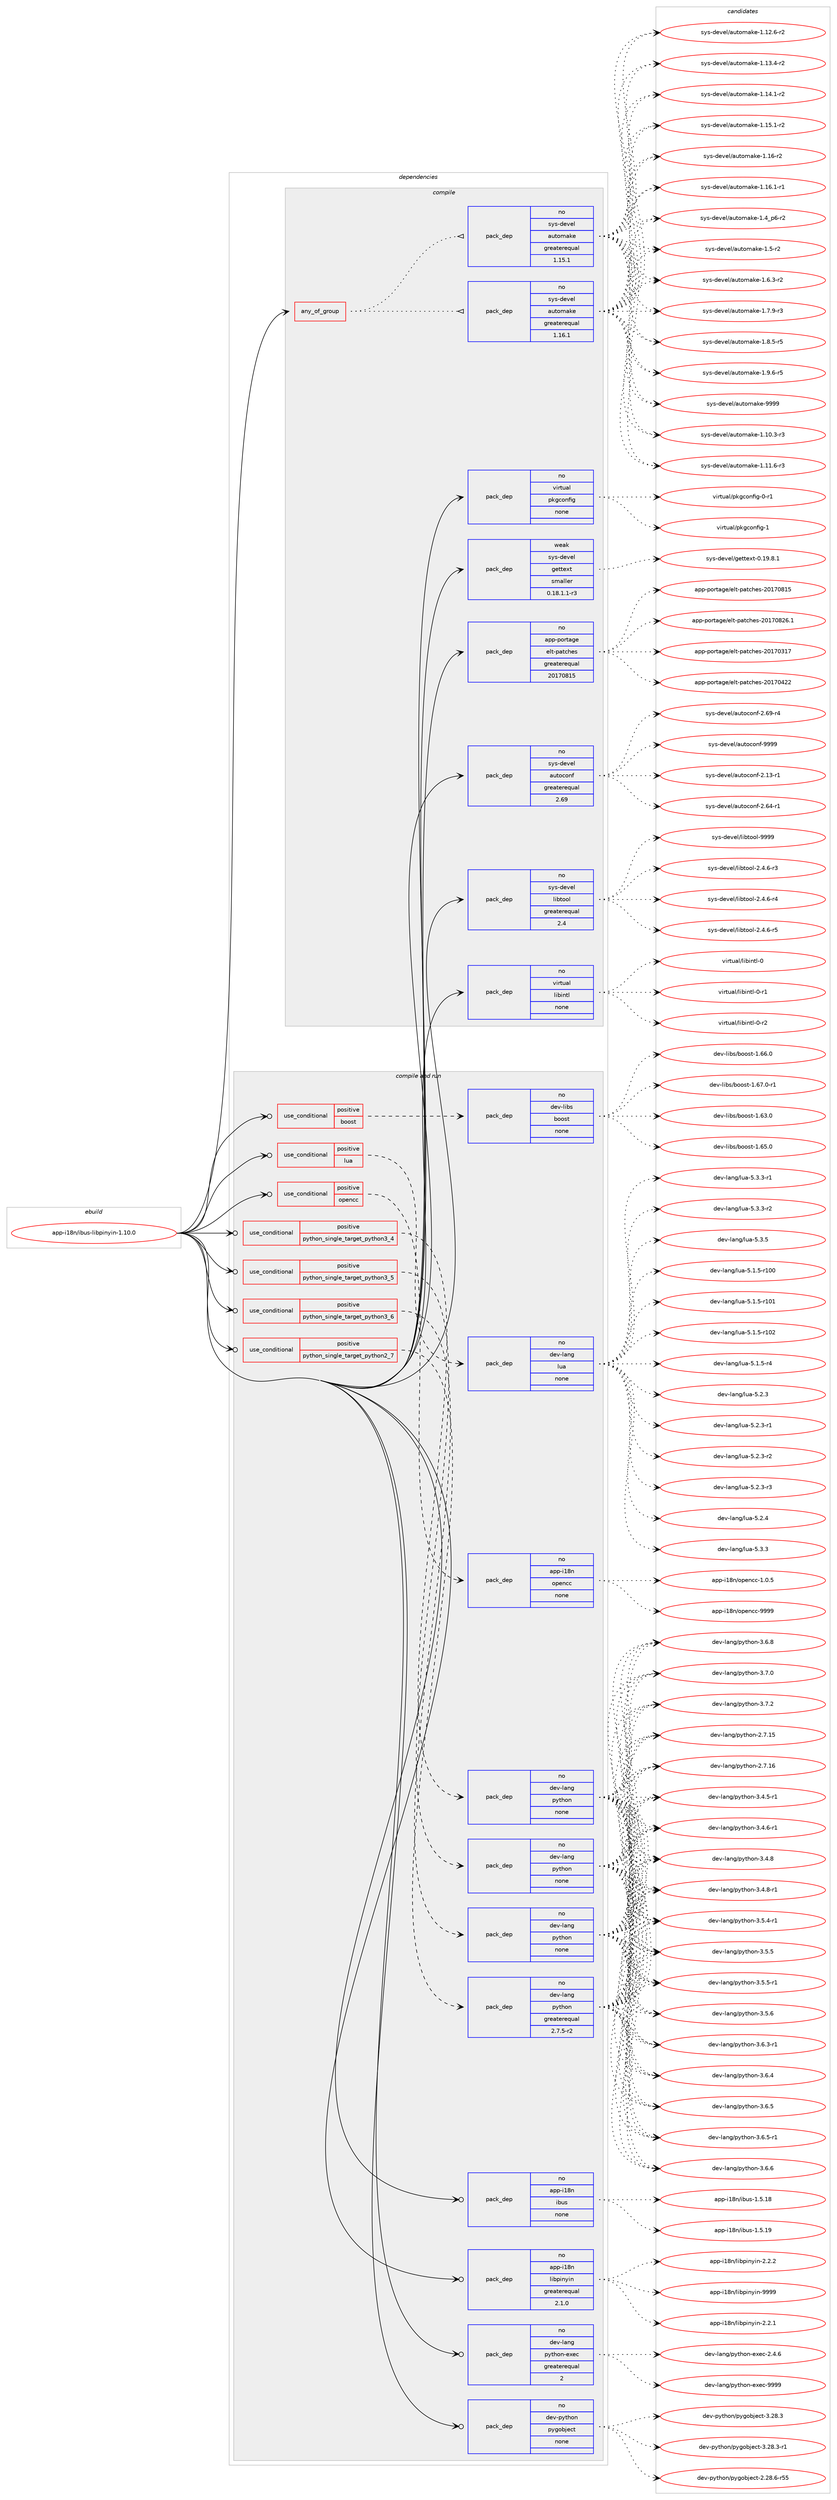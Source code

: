 digraph prolog {

# *************
# Graph options
# *************

newrank=true;
concentrate=true;
compound=true;
graph [rankdir=LR,fontname=Helvetica,fontsize=10,ranksep=1.5];#, ranksep=2.5, nodesep=0.2];
edge  [arrowhead=vee];
node  [fontname=Helvetica,fontsize=10];

# **********
# The ebuild
# **********

subgraph cluster_leftcol {
color=gray;
rank=same;
label=<<i>ebuild</i>>;
id [label="app-i18n/ibus-libpinyin-1.10.0", color=red, width=4, href="../app-i18n/ibus-libpinyin-1.10.0.svg"];
}

# ****************
# The dependencies
# ****************

subgraph cluster_midcol {
color=gray;
label=<<i>dependencies</i>>;
subgraph cluster_compile {
fillcolor="#eeeeee";
style=filled;
label=<<i>compile</i>>;
subgraph any19567 {
dependency1295055 [label=<<TABLE BORDER="0" CELLBORDER="1" CELLSPACING="0" CELLPADDING="4"><TR><TD CELLPADDING="10">any_of_group</TD></TR></TABLE>>, shape=none, color=red];subgraph pack922350 {
dependency1295056 [label=<<TABLE BORDER="0" CELLBORDER="1" CELLSPACING="0" CELLPADDING="4" WIDTH="220"><TR><TD ROWSPAN="6" CELLPADDING="30">pack_dep</TD></TR><TR><TD WIDTH="110">no</TD></TR><TR><TD>sys-devel</TD></TR><TR><TD>automake</TD></TR><TR><TD>greaterequal</TD></TR><TR><TD>1.16.1</TD></TR></TABLE>>, shape=none, color=blue];
}
dependency1295055:e -> dependency1295056:w [weight=20,style="dotted",arrowhead="oinv"];
subgraph pack922351 {
dependency1295057 [label=<<TABLE BORDER="0" CELLBORDER="1" CELLSPACING="0" CELLPADDING="4" WIDTH="220"><TR><TD ROWSPAN="6" CELLPADDING="30">pack_dep</TD></TR><TR><TD WIDTH="110">no</TD></TR><TR><TD>sys-devel</TD></TR><TR><TD>automake</TD></TR><TR><TD>greaterequal</TD></TR><TR><TD>1.15.1</TD></TR></TABLE>>, shape=none, color=blue];
}
dependency1295055:e -> dependency1295057:w [weight=20,style="dotted",arrowhead="oinv"];
}
id:e -> dependency1295055:w [weight=20,style="solid",arrowhead="vee"];
subgraph pack922352 {
dependency1295058 [label=<<TABLE BORDER="0" CELLBORDER="1" CELLSPACING="0" CELLPADDING="4" WIDTH="220"><TR><TD ROWSPAN="6" CELLPADDING="30">pack_dep</TD></TR><TR><TD WIDTH="110">no</TD></TR><TR><TD>app-portage</TD></TR><TR><TD>elt-patches</TD></TR><TR><TD>greaterequal</TD></TR><TR><TD>20170815</TD></TR></TABLE>>, shape=none, color=blue];
}
id:e -> dependency1295058:w [weight=20,style="solid",arrowhead="vee"];
subgraph pack922353 {
dependency1295059 [label=<<TABLE BORDER="0" CELLBORDER="1" CELLSPACING="0" CELLPADDING="4" WIDTH="220"><TR><TD ROWSPAN="6" CELLPADDING="30">pack_dep</TD></TR><TR><TD WIDTH="110">no</TD></TR><TR><TD>sys-devel</TD></TR><TR><TD>autoconf</TD></TR><TR><TD>greaterequal</TD></TR><TR><TD>2.69</TD></TR></TABLE>>, shape=none, color=blue];
}
id:e -> dependency1295059:w [weight=20,style="solid",arrowhead="vee"];
subgraph pack922354 {
dependency1295060 [label=<<TABLE BORDER="0" CELLBORDER="1" CELLSPACING="0" CELLPADDING="4" WIDTH="220"><TR><TD ROWSPAN="6" CELLPADDING="30">pack_dep</TD></TR><TR><TD WIDTH="110">no</TD></TR><TR><TD>sys-devel</TD></TR><TR><TD>libtool</TD></TR><TR><TD>greaterequal</TD></TR><TR><TD>2.4</TD></TR></TABLE>>, shape=none, color=blue];
}
id:e -> dependency1295060:w [weight=20,style="solid",arrowhead="vee"];
subgraph pack922355 {
dependency1295061 [label=<<TABLE BORDER="0" CELLBORDER="1" CELLSPACING="0" CELLPADDING="4" WIDTH="220"><TR><TD ROWSPAN="6" CELLPADDING="30">pack_dep</TD></TR><TR><TD WIDTH="110">no</TD></TR><TR><TD>virtual</TD></TR><TR><TD>libintl</TD></TR><TR><TD>none</TD></TR><TR><TD></TD></TR></TABLE>>, shape=none, color=blue];
}
id:e -> dependency1295061:w [weight=20,style="solid",arrowhead="vee"];
subgraph pack922356 {
dependency1295062 [label=<<TABLE BORDER="0" CELLBORDER="1" CELLSPACING="0" CELLPADDING="4" WIDTH="220"><TR><TD ROWSPAN="6" CELLPADDING="30">pack_dep</TD></TR><TR><TD WIDTH="110">no</TD></TR><TR><TD>virtual</TD></TR><TR><TD>pkgconfig</TD></TR><TR><TD>none</TD></TR><TR><TD></TD></TR></TABLE>>, shape=none, color=blue];
}
id:e -> dependency1295062:w [weight=20,style="solid",arrowhead="vee"];
subgraph pack922357 {
dependency1295063 [label=<<TABLE BORDER="0" CELLBORDER="1" CELLSPACING="0" CELLPADDING="4" WIDTH="220"><TR><TD ROWSPAN="6" CELLPADDING="30">pack_dep</TD></TR><TR><TD WIDTH="110">weak</TD></TR><TR><TD>sys-devel</TD></TR><TR><TD>gettext</TD></TR><TR><TD>smaller</TD></TR><TR><TD>0.18.1.1-r3</TD></TR></TABLE>>, shape=none, color=blue];
}
id:e -> dependency1295063:w [weight=20,style="solid",arrowhead="vee"];
}
subgraph cluster_compileandrun {
fillcolor="#eeeeee";
style=filled;
label=<<i>compile and run</i>>;
subgraph cond352600 {
dependency1295064 [label=<<TABLE BORDER="0" CELLBORDER="1" CELLSPACING="0" CELLPADDING="4"><TR><TD ROWSPAN="3" CELLPADDING="10">use_conditional</TD></TR><TR><TD>positive</TD></TR><TR><TD>boost</TD></TR></TABLE>>, shape=none, color=red];
subgraph pack922358 {
dependency1295065 [label=<<TABLE BORDER="0" CELLBORDER="1" CELLSPACING="0" CELLPADDING="4" WIDTH="220"><TR><TD ROWSPAN="6" CELLPADDING="30">pack_dep</TD></TR><TR><TD WIDTH="110">no</TD></TR><TR><TD>dev-libs</TD></TR><TR><TD>boost</TD></TR><TR><TD>none</TD></TR><TR><TD></TD></TR></TABLE>>, shape=none, color=blue];
}
dependency1295064:e -> dependency1295065:w [weight=20,style="dashed",arrowhead="vee"];
}
id:e -> dependency1295064:w [weight=20,style="solid",arrowhead="odotvee"];
subgraph cond352601 {
dependency1295066 [label=<<TABLE BORDER="0" CELLBORDER="1" CELLSPACING="0" CELLPADDING="4"><TR><TD ROWSPAN="3" CELLPADDING="10">use_conditional</TD></TR><TR><TD>positive</TD></TR><TR><TD>lua</TD></TR></TABLE>>, shape=none, color=red];
subgraph pack922359 {
dependency1295067 [label=<<TABLE BORDER="0" CELLBORDER="1" CELLSPACING="0" CELLPADDING="4" WIDTH="220"><TR><TD ROWSPAN="6" CELLPADDING="30">pack_dep</TD></TR><TR><TD WIDTH="110">no</TD></TR><TR><TD>dev-lang</TD></TR><TR><TD>lua</TD></TR><TR><TD>none</TD></TR><TR><TD></TD></TR></TABLE>>, shape=none, color=blue];
}
dependency1295066:e -> dependency1295067:w [weight=20,style="dashed",arrowhead="vee"];
}
id:e -> dependency1295066:w [weight=20,style="solid",arrowhead="odotvee"];
subgraph cond352602 {
dependency1295068 [label=<<TABLE BORDER="0" CELLBORDER="1" CELLSPACING="0" CELLPADDING="4"><TR><TD ROWSPAN="3" CELLPADDING="10">use_conditional</TD></TR><TR><TD>positive</TD></TR><TR><TD>opencc</TD></TR></TABLE>>, shape=none, color=red];
subgraph pack922360 {
dependency1295069 [label=<<TABLE BORDER="0" CELLBORDER="1" CELLSPACING="0" CELLPADDING="4" WIDTH="220"><TR><TD ROWSPAN="6" CELLPADDING="30">pack_dep</TD></TR><TR><TD WIDTH="110">no</TD></TR><TR><TD>app-i18n</TD></TR><TR><TD>opencc</TD></TR><TR><TD>none</TD></TR><TR><TD></TD></TR></TABLE>>, shape=none, color=blue];
}
dependency1295068:e -> dependency1295069:w [weight=20,style="dashed",arrowhead="vee"];
}
id:e -> dependency1295068:w [weight=20,style="solid",arrowhead="odotvee"];
subgraph cond352603 {
dependency1295070 [label=<<TABLE BORDER="0" CELLBORDER="1" CELLSPACING="0" CELLPADDING="4"><TR><TD ROWSPAN="3" CELLPADDING="10">use_conditional</TD></TR><TR><TD>positive</TD></TR><TR><TD>python_single_target_python2_7</TD></TR></TABLE>>, shape=none, color=red];
subgraph pack922361 {
dependency1295071 [label=<<TABLE BORDER="0" CELLBORDER="1" CELLSPACING="0" CELLPADDING="4" WIDTH="220"><TR><TD ROWSPAN="6" CELLPADDING="30">pack_dep</TD></TR><TR><TD WIDTH="110">no</TD></TR><TR><TD>dev-lang</TD></TR><TR><TD>python</TD></TR><TR><TD>greaterequal</TD></TR><TR><TD>2.7.5-r2</TD></TR></TABLE>>, shape=none, color=blue];
}
dependency1295070:e -> dependency1295071:w [weight=20,style="dashed",arrowhead="vee"];
}
id:e -> dependency1295070:w [weight=20,style="solid",arrowhead="odotvee"];
subgraph cond352604 {
dependency1295072 [label=<<TABLE BORDER="0" CELLBORDER="1" CELLSPACING="0" CELLPADDING="4"><TR><TD ROWSPAN="3" CELLPADDING="10">use_conditional</TD></TR><TR><TD>positive</TD></TR><TR><TD>python_single_target_python3_4</TD></TR></TABLE>>, shape=none, color=red];
subgraph pack922362 {
dependency1295073 [label=<<TABLE BORDER="0" CELLBORDER="1" CELLSPACING="0" CELLPADDING="4" WIDTH="220"><TR><TD ROWSPAN="6" CELLPADDING="30">pack_dep</TD></TR><TR><TD WIDTH="110">no</TD></TR><TR><TD>dev-lang</TD></TR><TR><TD>python</TD></TR><TR><TD>none</TD></TR><TR><TD></TD></TR></TABLE>>, shape=none, color=blue];
}
dependency1295072:e -> dependency1295073:w [weight=20,style="dashed",arrowhead="vee"];
}
id:e -> dependency1295072:w [weight=20,style="solid",arrowhead="odotvee"];
subgraph cond352605 {
dependency1295074 [label=<<TABLE BORDER="0" CELLBORDER="1" CELLSPACING="0" CELLPADDING="4"><TR><TD ROWSPAN="3" CELLPADDING="10">use_conditional</TD></TR><TR><TD>positive</TD></TR><TR><TD>python_single_target_python3_5</TD></TR></TABLE>>, shape=none, color=red];
subgraph pack922363 {
dependency1295075 [label=<<TABLE BORDER="0" CELLBORDER="1" CELLSPACING="0" CELLPADDING="4" WIDTH="220"><TR><TD ROWSPAN="6" CELLPADDING="30">pack_dep</TD></TR><TR><TD WIDTH="110">no</TD></TR><TR><TD>dev-lang</TD></TR><TR><TD>python</TD></TR><TR><TD>none</TD></TR><TR><TD></TD></TR></TABLE>>, shape=none, color=blue];
}
dependency1295074:e -> dependency1295075:w [weight=20,style="dashed",arrowhead="vee"];
}
id:e -> dependency1295074:w [weight=20,style="solid",arrowhead="odotvee"];
subgraph cond352606 {
dependency1295076 [label=<<TABLE BORDER="0" CELLBORDER="1" CELLSPACING="0" CELLPADDING="4"><TR><TD ROWSPAN="3" CELLPADDING="10">use_conditional</TD></TR><TR><TD>positive</TD></TR><TR><TD>python_single_target_python3_6</TD></TR></TABLE>>, shape=none, color=red];
subgraph pack922364 {
dependency1295077 [label=<<TABLE BORDER="0" CELLBORDER="1" CELLSPACING="0" CELLPADDING="4" WIDTH="220"><TR><TD ROWSPAN="6" CELLPADDING="30">pack_dep</TD></TR><TR><TD WIDTH="110">no</TD></TR><TR><TD>dev-lang</TD></TR><TR><TD>python</TD></TR><TR><TD>none</TD></TR><TR><TD></TD></TR></TABLE>>, shape=none, color=blue];
}
dependency1295076:e -> dependency1295077:w [weight=20,style="dashed",arrowhead="vee"];
}
id:e -> dependency1295076:w [weight=20,style="solid",arrowhead="odotvee"];
subgraph pack922365 {
dependency1295078 [label=<<TABLE BORDER="0" CELLBORDER="1" CELLSPACING="0" CELLPADDING="4" WIDTH="220"><TR><TD ROWSPAN="6" CELLPADDING="30">pack_dep</TD></TR><TR><TD WIDTH="110">no</TD></TR><TR><TD>app-i18n</TD></TR><TR><TD>ibus</TD></TR><TR><TD>none</TD></TR><TR><TD></TD></TR></TABLE>>, shape=none, color=blue];
}
id:e -> dependency1295078:w [weight=20,style="solid",arrowhead="odotvee"];
subgraph pack922366 {
dependency1295079 [label=<<TABLE BORDER="0" CELLBORDER="1" CELLSPACING="0" CELLPADDING="4" WIDTH="220"><TR><TD ROWSPAN="6" CELLPADDING="30">pack_dep</TD></TR><TR><TD WIDTH="110">no</TD></TR><TR><TD>app-i18n</TD></TR><TR><TD>libpinyin</TD></TR><TR><TD>greaterequal</TD></TR><TR><TD>2.1.0</TD></TR></TABLE>>, shape=none, color=blue];
}
id:e -> dependency1295079:w [weight=20,style="solid",arrowhead="odotvee"];
subgraph pack922367 {
dependency1295080 [label=<<TABLE BORDER="0" CELLBORDER="1" CELLSPACING="0" CELLPADDING="4" WIDTH="220"><TR><TD ROWSPAN="6" CELLPADDING="30">pack_dep</TD></TR><TR><TD WIDTH="110">no</TD></TR><TR><TD>dev-lang</TD></TR><TR><TD>python-exec</TD></TR><TR><TD>greaterequal</TD></TR><TR><TD>2</TD></TR></TABLE>>, shape=none, color=blue];
}
id:e -> dependency1295080:w [weight=20,style="solid",arrowhead="odotvee"];
subgraph pack922368 {
dependency1295081 [label=<<TABLE BORDER="0" CELLBORDER="1" CELLSPACING="0" CELLPADDING="4" WIDTH="220"><TR><TD ROWSPAN="6" CELLPADDING="30">pack_dep</TD></TR><TR><TD WIDTH="110">no</TD></TR><TR><TD>dev-python</TD></TR><TR><TD>pygobject</TD></TR><TR><TD>none</TD></TR><TR><TD></TD></TR></TABLE>>, shape=none, color=blue];
}
id:e -> dependency1295081:w [weight=20,style="solid",arrowhead="odotvee"];
}
subgraph cluster_run {
fillcolor="#eeeeee";
style=filled;
label=<<i>run</i>>;
}
}

# **************
# The candidates
# **************

subgraph cluster_choices {
rank=same;
color=gray;
label=<<i>candidates</i>>;

subgraph choice922350 {
color=black;
nodesep=1;
choice11512111545100101118101108479711711611110997107101454946494846514511451 [label="sys-devel/automake-1.10.3-r3", color=red, width=4,href="../sys-devel/automake-1.10.3-r3.svg"];
choice11512111545100101118101108479711711611110997107101454946494946544511451 [label="sys-devel/automake-1.11.6-r3", color=red, width=4,href="../sys-devel/automake-1.11.6-r3.svg"];
choice11512111545100101118101108479711711611110997107101454946495046544511450 [label="sys-devel/automake-1.12.6-r2", color=red, width=4,href="../sys-devel/automake-1.12.6-r2.svg"];
choice11512111545100101118101108479711711611110997107101454946495146524511450 [label="sys-devel/automake-1.13.4-r2", color=red, width=4,href="../sys-devel/automake-1.13.4-r2.svg"];
choice11512111545100101118101108479711711611110997107101454946495246494511450 [label="sys-devel/automake-1.14.1-r2", color=red, width=4,href="../sys-devel/automake-1.14.1-r2.svg"];
choice11512111545100101118101108479711711611110997107101454946495346494511450 [label="sys-devel/automake-1.15.1-r2", color=red, width=4,href="../sys-devel/automake-1.15.1-r2.svg"];
choice1151211154510010111810110847971171161111099710710145494649544511450 [label="sys-devel/automake-1.16-r2", color=red, width=4,href="../sys-devel/automake-1.16-r2.svg"];
choice11512111545100101118101108479711711611110997107101454946495446494511449 [label="sys-devel/automake-1.16.1-r1", color=red, width=4,href="../sys-devel/automake-1.16.1-r1.svg"];
choice115121115451001011181011084797117116111109971071014549465295112544511450 [label="sys-devel/automake-1.4_p6-r2", color=red, width=4,href="../sys-devel/automake-1.4_p6-r2.svg"];
choice11512111545100101118101108479711711611110997107101454946534511450 [label="sys-devel/automake-1.5-r2", color=red, width=4,href="../sys-devel/automake-1.5-r2.svg"];
choice115121115451001011181011084797117116111109971071014549465446514511450 [label="sys-devel/automake-1.6.3-r2", color=red, width=4,href="../sys-devel/automake-1.6.3-r2.svg"];
choice115121115451001011181011084797117116111109971071014549465546574511451 [label="sys-devel/automake-1.7.9-r3", color=red, width=4,href="../sys-devel/automake-1.7.9-r3.svg"];
choice115121115451001011181011084797117116111109971071014549465646534511453 [label="sys-devel/automake-1.8.5-r5", color=red, width=4,href="../sys-devel/automake-1.8.5-r5.svg"];
choice115121115451001011181011084797117116111109971071014549465746544511453 [label="sys-devel/automake-1.9.6-r5", color=red, width=4,href="../sys-devel/automake-1.9.6-r5.svg"];
choice115121115451001011181011084797117116111109971071014557575757 [label="sys-devel/automake-9999", color=red, width=4,href="../sys-devel/automake-9999.svg"];
dependency1295056:e -> choice11512111545100101118101108479711711611110997107101454946494846514511451:w [style=dotted,weight="100"];
dependency1295056:e -> choice11512111545100101118101108479711711611110997107101454946494946544511451:w [style=dotted,weight="100"];
dependency1295056:e -> choice11512111545100101118101108479711711611110997107101454946495046544511450:w [style=dotted,weight="100"];
dependency1295056:e -> choice11512111545100101118101108479711711611110997107101454946495146524511450:w [style=dotted,weight="100"];
dependency1295056:e -> choice11512111545100101118101108479711711611110997107101454946495246494511450:w [style=dotted,weight="100"];
dependency1295056:e -> choice11512111545100101118101108479711711611110997107101454946495346494511450:w [style=dotted,weight="100"];
dependency1295056:e -> choice1151211154510010111810110847971171161111099710710145494649544511450:w [style=dotted,weight="100"];
dependency1295056:e -> choice11512111545100101118101108479711711611110997107101454946495446494511449:w [style=dotted,weight="100"];
dependency1295056:e -> choice115121115451001011181011084797117116111109971071014549465295112544511450:w [style=dotted,weight="100"];
dependency1295056:e -> choice11512111545100101118101108479711711611110997107101454946534511450:w [style=dotted,weight="100"];
dependency1295056:e -> choice115121115451001011181011084797117116111109971071014549465446514511450:w [style=dotted,weight="100"];
dependency1295056:e -> choice115121115451001011181011084797117116111109971071014549465546574511451:w [style=dotted,weight="100"];
dependency1295056:e -> choice115121115451001011181011084797117116111109971071014549465646534511453:w [style=dotted,weight="100"];
dependency1295056:e -> choice115121115451001011181011084797117116111109971071014549465746544511453:w [style=dotted,weight="100"];
dependency1295056:e -> choice115121115451001011181011084797117116111109971071014557575757:w [style=dotted,weight="100"];
}
subgraph choice922351 {
color=black;
nodesep=1;
choice11512111545100101118101108479711711611110997107101454946494846514511451 [label="sys-devel/automake-1.10.3-r3", color=red, width=4,href="../sys-devel/automake-1.10.3-r3.svg"];
choice11512111545100101118101108479711711611110997107101454946494946544511451 [label="sys-devel/automake-1.11.6-r3", color=red, width=4,href="../sys-devel/automake-1.11.6-r3.svg"];
choice11512111545100101118101108479711711611110997107101454946495046544511450 [label="sys-devel/automake-1.12.6-r2", color=red, width=4,href="../sys-devel/automake-1.12.6-r2.svg"];
choice11512111545100101118101108479711711611110997107101454946495146524511450 [label="sys-devel/automake-1.13.4-r2", color=red, width=4,href="../sys-devel/automake-1.13.4-r2.svg"];
choice11512111545100101118101108479711711611110997107101454946495246494511450 [label="sys-devel/automake-1.14.1-r2", color=red, width=4,href="../sys-devel/automake-1.14.1-r2.svg"];
choice11512111545100101118101108479711711611110997107101454946495346494511450 [label="sys-devel/automake-1.15.1-r2", color=red, width=4,href="../sys-devel/automake-1.15.1-r2.svg"];
choice1151211154510010111810110847971171161111099710710145494649544511450 [label="sys-devel/automake-1.16-r2", color=red, width=4,href="../sys-devel/automake-1.16-r2.svg"];
choice11512111545100101118101108479711711611110997107101454946495446494511449 [label="sys-devel/automake-1.16.1-r1", color=red, width=4,href="../sys-devel/automake-1.16.1-r1.svg"];
choice115121115451001011181011084797117116111109971071014549465295112544511450 [label="sys-devel/automake-1.4_p6-r2", color=red, width=4,href="../sys-devel/automake-1.4_p6-r2.svg"];
choice11512111545100101118101108479711711611110997107101454946534511450 [label="sys-devel/automake-1.5-r2", color=red, width=4,href="../sys-devel/automake-1.5-r2.svg"];
choice115121115451001011181011084797117116111109971071014549465446514511450 [label="sys-devel/automake-1.6.3-r2", color=red, width=4,href="../sys-devel/automake-1.6.3-r2.svg"];
choice115121115451001011181011084797117116111109971071014549465546574511451 [label="sys-devel/automake-1.7.9-r3", color=red, width=4,href="../sys-devel/automake-1.7.9-r3.svg"];
choice115121115451001011181011084797117116111109971071014549465646534511453 [label="sys-devel/automake-1.8.5-r5", color=red, width=4,href="../sys-devel/automake-1.8.5-r5.svg"];
choice115121115451001011181011084797117116111109971071014549465746544511453 [label="sys-devel/automake-1.9.6-r5", color=red, width=4,href="../sys-devel/automake-1.9.6-r5.svg"];
choice115121115451001011181011084797117116111109971071014557575757 [label="sys-devel/automake-9999", color=red, width=4,href="../sys-devel/automake-9999.svg"];
dependency1295057:e -> choice11512111545100101118101108479711711611110997107101454946494846514511451:w [style=dotted,weight="100"];
dependency1295057:e -> choice11512111545100101118101108479711711611110997107101454946494946544511451:w [style=dotted,weight="100"];
dependency1295057:e -> choice11512111545100101118101108479711711611110997107101454946495046544511450:w [style=dotted,weight="100"];
dependency1295057:e -> choice11512111545100101118101108479711711611110997107101454946495146524511450:w [style=dotted,weight="100"];
dependency1295057:e -> choice11512111545100101118101108479711711611110997107101454946495246494511450:w [style=dotted,weight="100"];
dependency1295057:e -> choice11512111545100101118101108479711711611110997107101454946495346494511450:w [style=dotted,weight="100"];
dependency1295057:e -> choice1151211154510010111810110847971171161111099710710145494649544511450:w [style=dotted,weight="100"];
dependency1295057:e -> choice11512111545100101118101108479711711611110997107101454946495446494511449:w [style=dotted,weight="100"];
dependency1295057:e -> choice115121115451001011181011084797117116111109971071014549465295112544511450:w [style=dotted,weight="100"];
dependency1295057:e -> choice11512111545100101118101108479711711611110997107101454946534511450:w [style=dotted,weight="100"];
dependency1295057:e -> choice115121115451001011181011084797117116111109971071014549465446514511450:w [style=dotted,weight="100"];
dependency1295057:e -> choice115121115451001011181011084797117116111109971071014549465546574511451:w [style=dotted,weight="100"];
dependency1295057:e -> choice115121115451001011181011084797117116111109971071014549465646534511453:w [style=dotted,weight="100"];
dependency1295057:e -> choice115121115451001011181011084797117116111109971071014549465746544511453:w [style=dotted,weight="100"];
dependency1295057:e -> choice115121115451001011181011084797117116111109971071014557575757:w [style=dotted,weight="100"];
}
subgraph choice922352 {
color=black;
nodesep=1;
choice97112112451121111141169710310147101108116451129711699104101115455048495548514955 [label="app-portage/elt-patches-20170317", color=red, width=4,href="../app-portage/elt-patches-20170317.svg"];
choice97112112451121111141169710310147101108116451129711699104101115455048495548525050 [label="app-portage/elt-patches-20170422", color=red, width=4,href="../app-portage/elt-patches-20170422.svg"];
choice97112112451121111141169710310147101108116451129711699104101115455048495548564953 [label="app-portage/elt-patches-20170815", color=red, width=4,href="../app-portage/elt-patches-20170815.svg"];
choice971121124511211111411697103101471011081164511297116991041011154550484955485650544649 [label="app-portage/elt-patches-20170826.1", color=red, width=4,href="../app-portage/elt-patches-20170826.1.svg"];
dependency1295058:e -> choice97112112451121111141169710310147101108116451129711699104101115455048495548514955:w [style=dotted,weight="100"];
dependency1295058:e -> choice97112112451121111141169710310147101108116451129711699104101115455048495548525050:w [style=dotted,weight="100"];
dependency1295058:e -> choice97112112451121111141169710310147101108116451129711699104101115455048495548564953:w [style=dotted,weight="100"];
dependency1295058:e -> choice971121124511211111411697103101471011081164511297116991041011154550484955485650544649:w [style=dotted,weight="100"];
}
subgraph choice922353 {
color=black;
nodesep=1;
choice1151211154510010111810110847971171161119911111010245504649514511449 [label="sys-devel/autoconf-2.13-r1", color=red, width=4,href="../sys-devel/autoconf-2.13-r1.svg"];
choice1151211154510010111810110847971171161119911111010245504654524511449 [label="sys-devel/autoconf-2.64-r1", color=red, width=4,href="../sys-devel/autoconf-2.64-r1.svg"];
choice1151211154510010111810110847971171161119911111010245504654574511452 [label="sys-devel/autoconf-2.69-r4", color=red, width=4,href="../sys-devel/autoconf-2.69-r4.svg"];
choice115121115451001011181011084797117116111991111101024557575757 [label="sys-devel/autoconf-9999", color=red, width=4,href="../sys-devel/autoconf-9999.svg"];
dependency1295059:e -> choice1151211154510010111810110847971171161119911111010245504649514511449:w [style=dotted,weight="100"];
dependency1295059:e -> choice1151211154510010111810110847971171161119911111010245504654524511449:w [style=dotted,weight="100"];
dependency1295059:e -> choice1151211154510010111810110847971171161119911111010245504654574511452:w [style=dotted,weight="100"];
dependency1295059:e -> choice115121115451001011181011084797117116111991111101024557575757:w [style=dotted,weight="100"];
}
subgraph choice922354 {
color=black;
nodesep=1;
choice1151211154510010111810110847108105981161111111084550465246544511451 [label="sys-devel/libtool-2.4.6-r3", color=red, width=4,href="../sys-devel/libtool-2.4.6-r3.svg"];
choice1151211154510010111810110847108105981161111111084550465246544511452 [label="sys-devel/libtool-2.4.6-r4", color=red, width=4,href="../sys-devel/libtool-2.4.6-r4.svg"];
choice1151211154510010111810110847108105981161111111084550465246544511453 [label="sys-devel/libtool-2.4.6-r5", color=red, width=4,href="../sys-devel/libtool-2.4.6-r5.svg"];
choice1151211154510010111810110847108105981161111111084557575757 [label="sys-devel/libtool-9999", color=red, width=4,href="../sys-devel/libtool-9999.svg"];
dependency1295060:e -> choice1151211154510010111810110847108105981161111111084550465246544511451:w [style=dotted,weight="100"];
dependency1295060:e -> choice1151211154510010111810110847108105981161111111084550465246544511452:w [style=dotted,weight="100"];
dependency1295060:e -> choice1151211154510010111810110847108105981161111111084550465246544511453:w [style=dotted,weight="100"];
dependency1295060:e -> choice1151211154510010111810110847108105981161111111084557575757:w [style=dotted,weight="100"];
}
subgraph choice922355 {
color=black;
nodesep=1;
choice1181051141161179710847108105981051101161084548 [label="virtual/libintl-0", color=red, width=4,href="../virtual/libintl-0.svg"];
choice11810511411611797108471081059810511011610845484511449 [label="virtual/libintl-0-r1", color=red, width=4,href="../virtual/libintl-0-r1.svg"];
choice11810511411611797108471081059810511011610845484511450 [label="virtual/libintl-0-r2", color=red, width=4,href="../virtual/libintl-0-r2.svg"];
dependency1295061:e -> choice1181051141161179710847108105981051101161084548:w [style=dotted,weight="100"];
dependency1295061:e -> choice11810511411611797108471081059810511011610845484511449:w [style=dotted,weight="100"];
dependency1295061:e -> choice11810511411611797108471081059810511011610845484511450:w [style=dotted,weight="100"];
}
subgraph choice922356 {
color=black;
nodesep=1;
choice11810511411611797108471121071039911111010210510345484511449 [label="virtual/pkgconfig-0-r1", color=red, width=4,href="../virtual/pkgconfig-0-r1.svg"];
choice1181051141161179710847112107103991111101021051034549 [label="virtual/pkgconfig-1", color=red, width=4,href="../virtual/pkgconfig-1.svg"];
dependency1295062:e -> choice11810511411611797108471121071039911111010210510345484511449:w [style=dotted,weight="100"];
dependency1295062:e -> choice1181051141161179710847112107103991111101021051034549:w [style=dotted,weight="100"];
}
subgraph choice922357 {
color=black;
nodesep=1;
choice1151211154510010111810110847103101116116101120116454846495746564649 [label="sys-devel/gettext-0.19.8.1", color=red, width=4,href="../sys-devel/gettext-0.19.8.1.svg"];
dependency1295063:e -> choice1151211154510010111810110847103101116116101120116454846495746564649:w [style=dotted,weight="100"];
}
subgraph choice922358 {
color=black;
nodesep=1;
choice1001011184510810598115479811111111511645494654514648 [label="dev-libs/boost-1.63.0", color=red, width=4,href="../dev-libs/boost-1.63.0.svg"];
choice1001011184510810598115479811111111511645494654534648 [label="dev-libs/boost-1.65.0", color=red, width=4,href="../dev-libs/boost-1.65.0.svg"];
choice1001011184510810598115479811111111511645494654544648 [label="dev-libs/boost-1.66.0", color=red, width=4,href="../dev-libs/boost-1.66.0.svg"];
choice10010111845108105981154798111111115116454946545546484511449 [label="dev-libs/boost-1.67.0-r1", color=red, width=4,href="../dev-libs/boost-1.67.0-r1.svg"];
dependency1295065:e -> choice1001011184510810598115479811111111511645494654514648:w [style=dotted,weight="100"];
dependency1295065:e -> choice1001011184510810598115479811111111511645494654534648:w [style=dotted,weight="100"];
dependency1295065:e -> choice1001011184510810598115479811111111511645494654544648:w [style=dotted,weight="100"];
dependency1295065:e -> choice10010111845108105981154798111111115116454946545546484511449:w [style=dotted,weight="100"];
}
subgraph choice922359 {
color=black;
nodesep=1;
choice1001011184510897110103471081179745534649465345114494848 [label="dev-lang/lua-5.1.5-r100", color=red, width=4,href="../dev-lang/lua-5.1.5-r100.svg"];
choice1001011184510897110103471081179745534649465345114494849 [label="dev-lang/lua-5.1.5-r101", color=red, width=4,href="../dev-lang/lua-5.1.5-r101.svg"];
choice1001011184510897110103471081179745534649465345114494850 [label="dev-lang/lua-5.1.5-r102", color=red, width=4,href="../dev-lang/lua-5.1.5-r102.svg"];
choice100101118451089711010347108117974553464946534511452 [label="dev-lang/lua-5.1.5-r4", color=red, width=4,href="../dev-lang/lua-5.1.5-r4.svg"];
choice10010111845108971101034710811797455346504651 [label="dev-lang/lua-5.2.3", color=red, width=4,href="../dev-lang/lua-5.2.3.svg"];
choice100101118451089711010347108117974553465046514511449 [label="dev-lang/lua-5.2.3-r1", color=red, width=4,href="../dev-lang/lua-5.2.3-r1.svg"];
choice100101118451089711010347108117974553465046514511450 [label="dev-lang/lua-5.2.3-r2", color=red, width=4,href="../dev-lang/lua-5.2.3-r2.svg"];
choice100101118451089711010347108117974553465046514511451 [label="dev-lang/lua-5.2.3-r3", color=red, width=4,href="../dev-lang/lua-5.2.3-r3.svg"];
choice10010111845108971101034710811797455346504652 [label="dev-lang/lua-5.2.4", color=red, width=4,href="../dev-lang/lua-5.2.4.svg"];
choice10010111845108971101034710811797455346514651 [label="dev-lang/lua-5.3.3", color=red, width=4,href="../dev-lang/lua-5.3.3.svg"];
choice100101118451089711010347108117974553465146514511449 [label="dev-lang/lua-5.3.3-r1", color=red, width=4,href="../dev-lang/lua-5.3.3-r1.svg"];
choice100101118451089711010347108117974553465146514511450 [label="dev-lang/lua-5.3.3-r2", color=red, width=4,href="../dev-lang/lua-5.3.3-r2.svg"];
choice10010111845108971101034710811797455346514653 [label="dev-lang/lua-5.3.5", color=red, width=4,href="../dev-lang/lua-5.3.5.svg"];
dependency1295067:e -> choice1001011184510897110103471081179745534649465345114494848:w [style=dotted,weight="100"];
dependency1295067:e -> choice1001011184510897110103471081179745534649465345114494849:w [style=dotted,weight="100"];
dependency1295067:e -> choice1001011184510897110103471081179745534649465345114494850:w [style=dotted,weight="100"];
dependency1295067:e -> choice100101118451089711010347108117974553464946534511452:w [style=dotted,weight="100"];
dependency1295067:e -> choice10010111845108971101034710811797455346504651:w [style=dotted,weight="100"];
dependency1295067:e -> choice100101118451089711010347108117974553465046514511449:w [style=dotted,weight="100"];
dependency1295067:e -> choice100101118451089711010347108117974553465046514511450:w [style=dotted,weight="100"];
dependency1295067:e -> choice100101118451089711010347108117974553465046514511451:w [style=dotted,weight="100"];
dependency1295067:e -> choice10010111845108971101034710811797455346504652:w [style=dotted,weight="100"];
dependency1295067:e -> choice10010111845108971101034710811797455346514651:w [style=dotted,weight="100"];
dependency1295067:e -> choice100101118451089711010347108117974553465146514511449:w [style=dotted,weight="100"];
dependency1295067:e -> choice100101118451089711010347108117974553465146514511450:w [style=dotted,weight="100"];
dependency1295067:e -> choice10010111845108971101034710811797455346514653:w [style=dotted,weight="100"];
}
subgraph choice922360 {
color=black;
nodesep=1;
choice97112112451054956110471111121011109999454946484653 [label="app-i18n/opencc-1.0.5", color=red, width=4,href="../app-i18n/opencc-1.0.5.svg"];
choice971121124510549561104711111210111099994557575757 [label="app-i18n/opencc-9999", color=red, width=4,href="../app-i18n/opencc-9999.svg"];
dependency1295069:e -> choice97112112451054956110471111121011109999454946484653:w [style=dotted,weight="100"];
dependency1295069:e -> choice971121124510549561104711111210111099994557575757:w [style=dotted,weight="100"];
}
subgraph choice922361 {
color=black;
nodesep=1;
choice10010111845108971101034711212111610411111045504655464953 [label="dev-lang/python-2.7.15", color=red, width=4,href="../dev-lang/python-2.7.15.svg"];
choice10010111845108971101034711212111610411111045504655464954 [label="dev-lang/python-2.7.16", color=red, width=4,href="../dev-lang/python-2.7.16.svg"];
choice1001011184510897110103471121211161041111104551465246534511449 [label="dev-lang/python-3.4.5-r1", color=red, width=4,href="../dev-lang/python-3.4.5-r1.svg"];
choice1001011184510897110103471121211161041111104551465246544511449 [label="dev-lang/python-3.4.6-r1", color=red, width=4,href="../dev-lang/python-3.4.6-r1.svg"];
choice100101118451089711010347112121116104111110455146524656 [label="dev-lang/python-3.4.8", color=red, width=4,href="../dev-lang/python-3.4.8.svg"];
choice1001011184510897110103471121211161041111104551465246564511449 [label="dev-lang/python-3.4.8-r1", color=red, width=4,href="../dev-lang/python-3.4.8-r1.svg"];
choice1001011184510897110103471121211161041111104551465346524511449 [label="dev-lang/python-3.5.4-r1", color=red, width=4,href="../dev-lang/python-3.5.4-r1.svg"];
choice100101118451089711010347112121116104111110455146534653 [label="dev-lang/python-3.5.5", color=red, width=4,href="../dev-lang/python-3.5.5.svg"];
choice1001011184510897110103471121211161041111104551465346534511449 [label="dev-lang/python-3.5.5-r1", color=red, width=4,href="../dev-lang/python-3.5.5-r1.svg"];
choice100101118451089711010347112121116104111110455146534654 [label="dev-lang/python-3.5.6", color=red, width=4,href="../dev-lang/python-3.5.6.svg"];
choice1001011184510897110103471121211161041111104551465446514511449 [label="dev-lang/python-3.6.3-r1", color=red, width=4,href="../dev-lang/python-3.6.3-r1.svg"];
choice100101118451089711010347112121116104111110455146544652 [label="dev-lang/python-3.6.4", color=red, width=4,href="../dev-lang/python-3.6.4.svg"];
choice100101118451089711010347112121116104111110455146544653 [label="dev-lang/python-3.6.5", color=red, width=4,href="../dev-lang/python-3.6.5.svg"];
choice1001011184510897110103471121211161041111104551465446534511449 [label="dev-lang/python-3.6.5-r1", color=red, width=4,href="../dev-lang/python-3.6.5-r1.svg"];
choice100101118451089711010347112121116104111110455146544654 [label="dev-lang/python-3.6.6", color=red, width=4,href="../dev-lang/python-3.6.6.svg"];
choice100101118451089711010347112121116104111110455146544656 [label="dev-lang/python-3.6.8", color=red, width=4,href="../dev-lang/python-3.6.8.svg"];
choice100101118451089711010347112121116104111110455146554648 [label="dev-lang/python-3.7.0", color=red, width=4,href="../dev-lang/python-3.7.0.svg"];
choice100101118451089711010347112121116104111110455146554650 [label="dev-lang/python-3.7.2", color=red, width=4,href="../dev-lang/python-3.7.2.svg"];
dependency1295071:e -> choice10010111845108971101034711212111610411111045504655464953:w [style=dotted,weight="100"];
dependency1295071:e -> choice10010111845108971101034711212111610411111045504655464954:w [style=dotted,weight="100"];
dependency1295071:e -> choice1001011184510897110103471121211161041111104551465246534511449:w [style=dotted,weight="100"];
dependency1295071:e -> choice1001011184510897110103471121211161041111104551465246544511449:w [style=dotted,weight="100"];
dependency1295071:e -> choice100101118451089711010347112121116104111110455146524656:w [style=dotted,weight="100"];
dependency1295071:e -> choice1001011184510897110103471121211161041111104551465246564511449:w [style=dotted,weight="100"];
dependency1295071:e -> choice1001011184510897110103471121211161041111104551465346524511449:w [style=dotted,weight="100"];
dependency1295071:e -> choice100101118451089711010347112121116104111110455146534653:w [style=dotted,weight="100"];
dependency1295071:e -> choice1001011184510897110103471121211161041111104551465346534511449:w [style=dotted,weight="100"];
dependency1295071:e -> choice100101118451089711010347112121116104111110455146534654:w [style=dotted,weight="100"];
dependency1295071:e -> choice1001011184510897110103471121211161041111104551465446514511449:w [style=dotted,weight="100"];
dependency1295071:e -> choice100101118451089711010347112121116104111110455146544652:w [style=dotted,weight="100"];
dependency1295071:e -> choice100101118451089711010347112121116104111110455146544653:w [style=dotted,weight="100"];
dependency1295071:e -> choice1001011184510897110103471121211161041111104551465446534511449:w [style=dotted,weight="100"];
dependency1295071:e -> choice100101118451089711010347112121116104111110455146544654:w [style=dotted,weight="100"];
dependency1295071:e -> choice100101118451089711010347112121116104111110455146544656:w [style=dotted,weight="100"];
dependency1295071:e -> choice100101118451089711010347112121116104111110455146554648:w [style=dotted,weight="100"];
dependency1295071:e -> choice100101118451089711010347112121116104111110455146554650:w [style=dotted,weight="100"];
}
subgraph choice922362 {
color=black;
nodesep=1;
choice10010111845108971101034711212111610411111045504655464953 [label="dev-lang/python-2.7.15", color=red, width=4,href="../dev-lang/python-2.7.15.svg"];
choice10010111845108971101034711212111610411111045504655464954 [label="dev-lang/python-2.7.16", color=red, width=4,href="../dev-lang/python-2.7.16.svg"];
choice1001011184510897110103471121211161041111104551465246534511449 [label="dev-lang/python-3.4.5-r1", color=red, width=4,href="../dev-lang/python-3.4.5-r1.svg"];
choice1001011184510897110103471121211161041111104551465246544511449 [label="dev-lang/python-3.4.6-r1", color=red, width=4,href="../dev-lang/python-3.4.6-r1.svg"];
choice100101118451089711010347112121116104111110455146524656 [label="dev-lang/python-3.4.8", color=red, width=4,href="../dev-lang/python-3.4.8.svg"];
choice1001011184510897110103471121211161041111104551465246564511449 [label="dev-lang/python-3.4.8-r1", color=red, width=4,href="../dev-lang/python-3.4.8-r1.svg"];
choice1001011184510897110103471121211161041111104551465346524511449 [label="dev-lang/python-3.5.4-r1", color=red, width=4,href="../dev-lang/python-3.5.4-r1.svg"];
choice100101118451089711010347112121116104111110455146534653 [label="dev-lang/python-3.5.5", color=red, width=4,href="../dev-lang/python-3.5.5.svg"];
choice1001011184510897110103471121211161041111104551465346534511449 [label="dev-lang/python-3.5.5-r1", color=red, width=4,href="../dev-lang/python-3.5.5-r1.svg"];
choice100101118451089711010347112121116104111110455146534654 [label="dev-lang/python-3.5.6", color=red, width=4,href="../dev-lang/python-3.5.6.svg"];
choice1001011184510897110103471121211161041111104551465446514511449 [label="dev-lang/python-3.6.3-r1", color=red, width=4,href="../dev-lang/python-3.6.3-r1.svg"];
choice100101118451089711010347112121116104111110455146544652 [label="dev-lang/python-3.6.4", color=red, width=4,href="../dev-lang/python-3.6.4.svg"];
choice100101118451089711010347112121116104111110455146544653 [label="dev-lang/python-3.6.5", color=red, width=4,href="../dev-lang/python-3.6.5.svg"];
choice1001011184510897110103471121211161041111104551465446534511449 [label="dev-lang/python-3.6.5-r1", color=red, width=4,href="../dev-lang/python-3.6.5-r1.svg"];
choice100101118451089711010347112121116104111110455146544654 [label="dev-lang/python-3.6.6", color=red, width=4,href="../dev-lang/python-3.6.6.svg"];
choice100101118451089711010347112121116104111110455146544656 [label="dev-lang/python-3.6.8", color=red, width=4,href="../dev-lang/python-3.6.8.svg"];
choice100101118451089711010347112121116104111110455146554648 [label="dev-lang/python-3.7.0", color=red, width=4,href="../dev-lang/python-3.7.0.svg"];
choice100101118451089711010347112121116104111110455146554650 [label="dev-lang/python-3.7.2", color=red, width=4,href="../dev-lang/python-3.7.2.svg"];
dependency1295073:e -> choice10010111845108971101034711212111610411111045504655464953:w [style=dotted,weight="100"];
dependency1295073:e -> choice10010111845108971101034711212111610411111045504655464954:w [style=dotted,weight="100"];
dependency1295073:e -> choice1001011184510897110103471121211161041111104551465246534511449:w [style=dotted,weight="100"];
dependency1295073:e -> choice1001011184510897110103471121211161041111104551465246544511449:w [style=dotted,weight="100"];
dependency1295073:e -> choice100101118451089711010347112121116104111110455146524656:w [style=dotted,weight="100"];
dependency1295073:e -> choice1001011184510897110103471121211161041111104551465246564511449:w [style=dotted,weight="100"];
dependency1295073:e -> choice1001011184510897110103471121211161041111104551465346524511449:w [style=dotted,weight="100"];
dependency1295073:e -> choice100101118451089711010347112121116104111110455146534653:w [style=dotted,weight="100"];
dependency1295073:e -> choice1001011184510897110103471121211161041111104551465346534511449:w [style=dotted,weight="100"];
dependency1295073:e -> choice100101118451089711010347112121116104111110455146534654:w [style=dotted,weight="100"];
dependency1295073:e -> choice1001011184510897110103471121211161041111104551465446514511449:w [style=dotted,weight="100"];
dependency1295073:e -> choice100101118451089711010347112121116104111110455146544652:w [style=dotted,weight="100"];
dependency1295073:e -> choice100101118451089711010347112121116104111110455146544653:w [style=dotted,weight="100"];
dependency1295073:e -> choice1001011184510897110103471121211161041111104551465446534511449:w [style=dotted,weight="100"];
dependency1295073:e -> choice100101118451089711010347112121116104111110455146544654:w [style=dotted,weight="100"];
dependency1295073:e -> choice100101118451089711010347112121116104111110455146544656:w [style=dotted,weight="100"];
dependency1295073:e -> choice100101118451089711010347112121116104111110455146554648:w [style=dotted,weight="100"];
dependency1295073:e -> choice100101118451089711010347112121116104111110455146554650:w [style=dotted,weight="100"];
}
subgraph choice922363 {
color=black;
nodesep=1;
choice10010111845108971101034711212111610411111045504655464953 [label="dev-lang/python-2.7.15", color=red, width=4,href="../dev-lang/python-2.7.15.svg"];
choice10010111845108971101034711212111610411111045504655464954 [label="dev-lang/python-2.7.16", color=red, width=4,href="../dev-lang/python-2.7.16.svg"];
choice1001011184510897110103471121211161041111104551465246534511449 [label="dev-lang/python-3.4.5-r1", color=red, width=4,href="../dev-lang/python-3.4.5-r1.svg"];
choice1001011184510897110103471121211161041111104551465246544511449 [label="dev-lang/python-3.4.6-r1", color=red, width=4,href="../dev-lang/python-3.4.6-r1.svg"];
choice100101118451089711010347112121116104111110455146524656 [label="dev-lang/python-3.4.8", color=red, width=4,href="../dev-lang/python-3.4.8.svg"];
choice1001011184510897110103471121211161041111104551465246564511449 [label="dev-lang/python-3.4.8-r1", color=red, width=4,href="../dev-lang/python-3.4.8-r1.svg"];
choice1001011184510897110103471121211161041111104551465346524511449 [label="dev-lang/python-3.5.4-r1", color=red, width=4,href="../dev-lang/python-3.5.4-r1.svg"];
choice100101118451089711010347112121116104111110455146534653 [label="dev-lang/python-3.5.5", color=red, width=4,href="../dev-lang/python-3.5.5.svg"];
choice1001011184510897110103471121211161041111104551465346534511449 [label="dev-lang/python-3.5.5-r1", color=red, width=4,href="../dev-lang/python-3.5.5-r1.svg"];
choice100101118451089711010347112121116104111110455146534654 [label="dev-lang/python-3.5.6", color=red, width=4,href="../dev-lang/python-3.5.6.svg"];
choice1001011184510897110103471121211161041111104551465446514511449 [label="dev-lang/python-3.6.3-r1", color=red, width=4,href="../dev-lang/python-3.6.3-r1.svg"];
choice100101118451089711010347112121116104111110455146544652 [label="dev-lang/python-3.6.4", color=red, width=4,href="../dev-lang/python-3.6.4.svg"];
choice100101118451089711010347112121116104111110455146544653 [label="dev-lang/python-3.6.5", color=red, width=4,href="../dev-lang/python-3.6.5.svg"];
choice1001011184510897110103471121211161041111104551465446534511449 [label="dev-lang/python-3.6.5-r1", color=red, width=4,href="../dev-lang/python-3.6.5-r1.svg"];
choice100101118451089711010347112121116104111110455146544654 [label="dev-lang/python-3.6.6", color=red, width=4,href="../dev-lang/python-3.6.6.svg"];
choice100101118451089711010347112121116104111110455146544656 [label="dev-lang/python-3.6.8", color=red, width=4,href="../dev-lang/python-3.6.8.svg"];
choice100101118451089711010347112121116104111110455146554648 [label="dev-lang/python-3.7.0", color=red, width=4,href="../dev-lang/python-3.7.0.svg"];
choice100101118451089711010347112121116104111110455146554650 [label="dev-lang/python-3.7.2", color=red, width=4,href="../dev-lang/python-3.7.2.svg"];
dependency1295075:e -> choice10010111845108971101034711212111610411111045504655464953:w [style=dotted,weight="100"];
dependency1295075:e -> choice10010111845108971101034711212111610411111045504655464954:w [style=dotted,weight="100"];
dependency1295075:e -> choice1001011184510897110103471121211161041111104551465246534511449:w [style=dotted,weight="100"];
dependency1295075:e -> choice1001011184510897110103471121211161041111104551465246544511449:w [style=dotted,weight="100"];
dependency1295075:e -> choice100101118451089711010347112121116104111110455146524656:w [style=dotted,weight="100"];
dependency1295075:e -> choice1001011184510897110103471121211161041111104551465246564511449:w [style=dotted,weight="100"];
dependency1295075:e -> choice1001011184510897110103471121211161041111104551465346524511449:w [style=dotted,weight="100"];
dependency1295075:e -> choice100101118451089711010347112121116104111110455146534653:w [style=dotted,weight="100"];
dependency1295075:e -> choice1001011184510897110103471121211161041111104551465346534511449:w [style=dotted,weight="100"];
dependency1295075:e -> choice100101118451089711010347112121116104111110455146534654:w [style=dotted,weight="100"];
dependency1295075:e -> choice1001011184510897110103471121211161041111104551465446514511449:w [style=dotted,weight="100"];
dependency1295075:e -> choice100101118451089711010347112121116104111110455146544652:w [style=dotted,weight="100"];
dependency1295075:e -> choice100101118451089711010347112121116104111110455146544653:w [style=dotted,weight="100"];
dependency1295075:e -> choice1001011184510897110103471121211161041111104551465446534511449:w [style=dotted,weight="100"];
dependency1295075:e -> choice100101118451089711010347112121116104111110455146544654:w [style=dotted,weight="100"];
dependency1295075:e -> choice100101118451089711010347112121116104111110455146544656:w [style=dotted,weight="100"];
dependency1295075:e -> choice100101118451089711010347112121116104111110455146554648:w [style=dotted,weight="100"];
dependency1295075:e -> choice100101118451089711010347112121116104111110455146554650:w [style=dotted,weight="100"];
}
subgraph choice922364 {
color=black;
nodesep=1;
choice10010111845108971101034711212111610411111045504655464953 [label="dev-lang/python-2.7.15", color=red, width=4,href="../dev-lang/python-2.7.15.svg"];
choice10010111845108971101034711212111610411111045504655464954 [label="dev-lang/python-2.7.16", color=red, width=4,href="../dev-lang/python-2.7.16.svg"];
choice1001011184510897110103471121211161041111104551465246534511449 [label="dev-lang/python-3.4.5-r1", color=red, width=4,href="../dev-lang/python-3.4.5-r1.svg"];
choice1001011184510897110103471121211161041111104551465246544511449 [label="dev-lang/python-3.4.6-r1", color=red, width=4,href="../dev-lang/python-3.4.6-r1.svg"];
choice100101118451089711010347112121116104111110455146524656 [label="dev-lang/python-3.4.8", color=red, width=4,href="../dev-lang/python-3.4.8.svg"];
choice1001011184510897110103471121211161041111104551465246564511449 [label="dev-lang/python-3.4.8-r1", color=red, width=4,href="../dev-lang/python-3.4.8-r1.svg"];
choice1001011184510897110103471121211161041111104551465346524511449 [label="dev-lang/python-3.5.4-r1", color=red, width=4,href="../dev-lang/python-3.5.4-r1.svg"];
choice100101118451089711010347112121116104111110455146534653 [label="dev-lang/python-3.5.5", color=red, width=4,href="../dev-lang/python-3.5.5.svg"];
choice1001011184510897110103471121211161041111104551465346534511449 [label="dev-lang/python-3.5.5-r1", color=red, width=4,href="../dev-lang/python-3.5.5-r1.svg"];
choice100101118451089711010347112121116104111110455146534654 [label="dev-lang/python-3.5.6", color=red, width=4,href="../dev-lang/python-3.5.6.svg"];
choice1001011184510897110103471121211161041111104551465446514511449 [label="dev-lang/python-3.6.3-r1", color=red, width=4,href="../dev-lang/python-3.6.3-r1.svg"];
choice100101118451089711010347112121116104111110455146544652 [label="dev-lang/python-3.6.4", color=red, width=4,href="../dev-lang/python-3.6.4.svg"];
choice100101118451089711010347112121116104111110455146544653 [label="dev-lang/python-3.6.5", color=red, width=4,href="../dev-lang/python-3.6.5.svg"];
choice1001011184510897110103471121211161041111104551465446534511449 [label="dev-lang/python-3.6.5-r1", color=red, width=4,href="../dev-lang/python-3.6.5-r1.svg"];
choice100101118451089711010347112121116104111110455146544654 [label="dev-lang/python-3.6.6", color=red, width=4,href="../dev-lang/python-3.6.6.svg"];
choice100101118451089711010347112121116104111110455146544656 [label="dev-lang/python-3.6.8", color=red, width=4,href="../dev-lang/python-3.6.8.svg"];
choice100101118451089711010347112121116104111110455146554648 [label="dev-lang/python-3.7.0", color=red, width=4,href="../dev-lang/python-3.7.0.svg"];
choice100101118451089711010347112121116104111110455146554650 [label="dev-lang/python-3.7.2", color=red, width=4,href="../dev-lang/python-3.7.2.svg"];
dependency1295077:e -> choice10010111845108971101034711212111610411111045504655464953:w [style=dotted,weight="100"];
dependency1295077:e -> choice10010111845108971101034711212111610411111045504655464954:w [style=dotted,weight="100"];
dependency1295077:e -> choice1001011184510897110103471121211161041111104551465246534511449:w [style=dotted,weight="100"];
dependency1295077:e -> choice1001011184510897110103471121211161041111104551465246544511449:w [style=dotted,weight="100"];
dependency1295077:e -> choice100101118451089711010347112121116104111110455146524656:w [style=dotted,weight="100"];
dependency1295077:e -> choice1001011184510897110103471121211161041111104551465246564511449:w [style=dotted,weight="100"];
dependency1295077:e -> choice1001011184510897110103471121211161041111104551465346524511449:w [style=dotted,weight="100"];
dependency1295077:e -> choice100101118451089711010347112121116104111110455146534653:w [style=dotted,weight="100"];
dependency1295077:e -> choice1001011184510897110103471121211161041111104551465346534511449:w [style=dotted,weight="100"];
dependency1295077:e -> choice100101118451089711010347112121116104111110455146534654:w [style=dotted,weight="100"];
dependency1295077:e -> choice1001011184510897110103471121211161041111104551465446514511449:w [style=dotted,weight="100"];
dependency1295077:e -> choice100101118451089711010347112121116104111110455146544652:w [style=dotted,weight="100"];
dependency1295077:e -> choice100101118451089711010347112121116104111110455146544653:w [style=dotted,weight="100"];
dependency1295077:e -> choice1001011184510897110103471121211161041111104551465446534511449:w [style=dotted,weight="100"];
dependency1295077:e -> choice100101118451089711010347112121116104111110455146544654:w [style=dotted,weight="100"];
dependency1295077:e -> choice100101118451089711010347112121116104111110455146544656:w [style=dotted,weight="100"];
dependency1295077:e -> choice100101118451089711010347112121116104111110455146554648:w [style=dotted,weight="100"];
dependency1295077:e -> choice100101118451089711010347112121116104111110455146554650:w [style=dotted,weight="100"];
}
subgraph choice922365 {
color=black;
nodesep=1;
choice97112112451054956110471059811711545494653464956 [label="app-i18n/ibus-1.5.18", color=red, width=4,href="../app-i18n/ibus-1.5.18.svg"];
choice97112112451054956110471059811711545494653464957 [label="app-i18n/ibus-1.5.19", color=red, width=4,href="../app-i18n/ibus-1.5.19.svg"];
dependency1295078:e -> choice97112112451054956110471059811711545494653464956:w [style=dotted,weight="100"];
dependency1295078:e -> choice97112112451054956110471059811711545494653464957:w [style=dotted,weight="100"];
}
subgraph choice922366 {
color=black;
nodesep=1;
choice971121124510549561104710810598112105110121105110455046504649 [label="app-i18n/libpinyin-2.2.1", color=red, width=4,href="../app-i18n/libpinyin-2.2.1.svg"];
choice971121124510549561104710810598112105110121105110455046504650 [label="app-i18n/libpinyin-2.2.2", color=red, width=4,href="../app-i18n/libpinyin-2.2.2.svg"];
choice9711211245105495611047108105981121051101211051104557575757 [label="app-i18n/libpinyin-9999", color=red, width=4,href="../app-i18n/libpinyin-9999.svg"];
dependency1295079:e -> choice971121124510549561104710810598112105110121105110455046504649:w [style=dotted,weight="100"];
dependency1295079:e -> choice971121124510549561104710810598112105110121105110455046504650:w [style=dotted,weight="100"];
dependency1295079:e -> choice9711211245105495611047108105981121051101211051104557575757:w [style=dotted,weight="100"];
}
subgraph choice922367 {
color=black;
nodesep=1;
choice1001011184510897110103471121211161041111104510112010199455046524654 [label="dev-lang/python-exec-2.4.6", color=red, width=4,href="../dev-lang/python-exec-2.4.6.svg"];
choice10010111845108971101034711212111610411111045101120101994557575757 [label="dev-lang/python-exec-9999", color=red, width=4,href="../dev-lang/python-exec-9999.svg"];
dependency1295080:e -> choice1001011184510897110103471121211161041111104510112010199455046524654:w [style=dotted,weight="100"];
dependency1295080:e -> choice10010111845108971101034711212111610411111045101120101994557575757:w [style=dotted,weight="100"];
}
subgraph choice922368 {
color=black;
nodesep=1;
choice1001011184511212111610411111047112121103111981061019911645504650564654451145353 [label="dev-python/pygobject-2.28.6-r55", color=red, width=4,href="../dev-python/pygobject-2.28.6-r55.svg"];
choice1001011184511212111610411111047112121103111981061019911645514650564651 [label="dev-python/pygobject-3.28.3", color=red, width=4,href="../dev-python/pygobject-3.28.3.svg"];
choice10010111845112121116104111110471121211031119810610199116455146505646514511449 [label="dev-python/pygobject-3.28.3-r1", color=red, width=4,href="../dev-python/pygobject-3.28.3-r1.svg"];
dependency1295081:e -> choice1001011184511212111610411111047112121103111981061019911645504650564654451145353:w [style=dotted,weight="100"];
dependency1295081:e -> choice1001011184511212111610411111047112121103111981061019911645514650564651:w [style=dotted,weight="100"];
dependency1295081:e -> choice10010111845112121116104111110471121211031119810610199116455146505646514511449:w [style=dotted,weight="100"];
}
}

}
